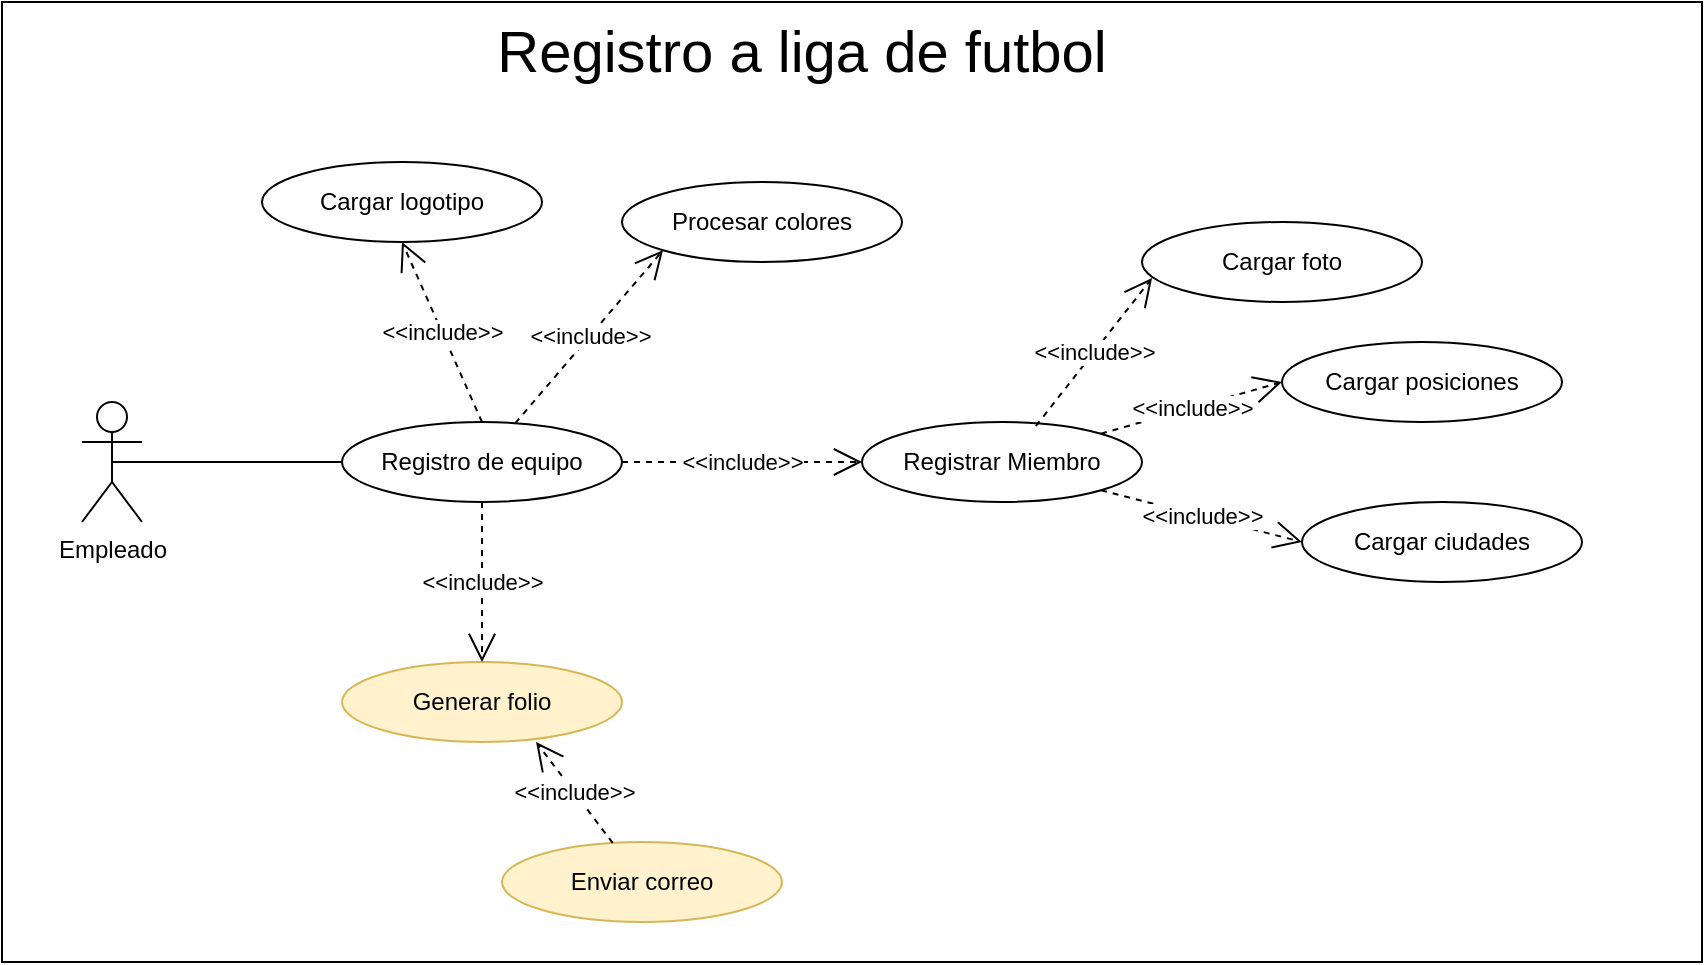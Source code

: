 <mxfile version="22.1.2" type="github">
  <diagram name="Página-1" id="CRAWyiZHpGe2_JalKutM">
    <mxGraphModel dx="880" dy="1637" grid="1" gridSize="10" guides="1" tooltips="1" connect="1" arrows="1" fold="1" page="1" pageScale="1" pageWidth="827" pageHeight="1169" math="0" shadow="0">
      <root>
        <mxCell id="0" />
        <mxCell id="1" parent="0" />
        <mxCell id="xmtq9R6qPLCOoydcLQaw-1" value="" style="rounded=0;whiteSpace=wrap;html=1;" parent="1" vertex="1">
          <mxGeometry x="10" y="-10" width="850" height="480" as="geometry" />
        </mxCell>
        <mxCell id="xmtq9R6qPLCOoydcLQaw-2" style="edgeStyle=orthogonalEdgeStyle;rounded=0;orthogonalLoop=1;jettySize=auto;html=1;exitX=0.5;exitY=0.5;exitDx=0;exitDy=0;exitPerimeter=0;entryX=0;entryY=0.5;entryDx=0;entryDy=0;endArrow=none;endFill=0;" parent="1" source="xmtq9R6qPLCOoydcLQaw-3" target="xmtq9R6qPLCOoydcLQaw-5" edge="1">
          <mxGeometry relative="1" as="geometry" />
        </mxCell>
        <mxCell id="xmtq9R6qPLCOoydcLQaw-3" value="&lt;font style=&quot;vertical-align: inherit;&quot;&gt;&lt;font style=&quot;vertical-align: inherit;&quot;&gt;Empleado&lt;/font&gt;&lt;/font&gt;" style="shape=umlActor;verticalLabelPosition=bottom;verticalAlign=top;html=1;outlineConnect=0;" parent="1" vertex="1">
          <mxGeometry x="50" y="190" width="30" height="60" as="geometry" />
        </mxCell>
        <mxCell id="xmtq9R6qPLCOoydcLQaw-4" value="&lt;font style=&quot;vertical-align: inherit;&quot;&gt;&lt;font style=&quot;vertical-align: inherit;&quot;&gt;Cargar logotipo&lt;/font&gt;&lt;/font&gt;" style="ellipse;whiteSpace=wrap;html=1;" parent="1" vertex="1">
          <mxGeometry x="140" y="70" width="140" height="40" as="geometry" />
        </mxCell>
        <mxCell id="xmtq9R6qPLCOoydcLQaw-5" value="&lt;font style=&quot;vertical-align: inherit;&quot;&gt;&lt;font style=&quot;vertical-align: inherit;&quot;&gt;Registro de equipo&lt;/font&gt;&lt;/font&gt;" style="ellipse;whiteSpace=wrap;html=1;" parent="1" vertex="1">
          <mxGeometry x="180" y="200" width="140" height="40" as="geometry" />
        </mxCell>
        <mxCell id="xmtq9R6qPLCOoydcLQaw-6" value="&lt;font style=&quot;vertical-align: inherit;&quot;&gt;&lt;font style=&quot;vertical-align: inherit;&quot;&gt;&lt;font style=&quot;vertical-align: inherit;&quot;&gt;&lt;font style=&quot;vertical-align: inherit;&quot;&gt;Generar folio&lt;/font&gt;&lt;/font&gt;&lt;/font&gt;&lt;/font&gt;" style="ellipse;whiteSpace=wrap;html=1;fillColor=#fff2cc;strokeColor=#d6b656;" parent="1" vertex="1">
          <mxGeometry x="180" y="320" width="140" height="40" as="geometry" />
        </mxCell>
        <mxCell id="xmtq9R6qPLCOoydcLQaw-7" value="&lt;font style=&quot;vertical-align: inherit;&quot;&gt;&lt;font style=&quot;vertical-align: inherit;&quot;&gt;Enviar correo&lt;/font&gt;&lt;/font&gt;" style="ellipse;whiteSpace=wrap;html=1;fillColor=#fff2cc;strokeColor=#d6b656;" parent="1" vertex="1">
          <mxGeometry x="260" y="410" width="140" height="40" as="geometry" />
        </mxCell>
        <mxCell id="xmtq9R6qPLCOoydcLQaw-8" value="&lt;font style=&quot;vertical-align: inherit;&quot;&gt;&lt;font style=&quot;vertical-align: inherit;&quot;&gt;&lt;font style=&quot;vertical-align: inherit;&quot;&gt;&lt;font style=&quot;vertical-align: inherit;&quot;&gt;Registrar Miembro&lt;/font&gt;&lt;/font&gt;&lt;/font&gt;&lt;/font&gt;" style="ellipse;whiteSpace=wrap;html=1;" parent="1" vertex="1">
          <mxGeometry x="440" y="200" width="140" height="40" as="geometry" />
        </mxCell>
        <mxCell id="xmtq9R6qPLCOoydcLQaw-9" value="&lt;font style=&quot;vertical-align: inherit;&quot;&gt;&lt;font style=&quot;vertical-align: inherit;&quot;&gt;&lt;font style=&quot;vertical-align: inherit;&quot;&gt;&lt;font style=&quot;vertical-align: inherit;&quot;&gt;Cargar posiciones&lt;/font&gt;&lt;/font&gt;&lt;/font&gt;&lt;/font&gt;" style="ellipse;whiteSpace=wrap;html=1;" parent="1" vertex="1">
          <mxGeometry x="650" y="160" width="140" height="40" as="geometry" />
        </mxCell>
        <mxCell id="xmtq9R6qPLCOoydcLQaw-10" value="&lt;font style=&quot;vertical-align: inherit;&quot;&gt;&lt;font style=&quot;vertical-align: inherit;&quot;&gt;&lt;font style=&quot;vertical-align: inherit;&quot;&gt;&lt;font style=&quot;vertical-align: inherit;&quot;&gt;Cargar ciudades&lt;/font&gt;&lt;/font&gt;&lt;/font&gt;&lt;/font&gt;" style="ellipse;whiteSpace=wrap;html=1;" parent="1" vertex="1">
          <mxGeometry x="660" y="240" width="140" height="40" as="geometry" />
        </mxCell>
        <mxCell id="xmtq9R6qPLCOoydcLQaw-11" value="&lt;font style=&quot;vertical-align: inherit;&quot;&gt;&lt;font style=&quot;vertical-align: inherit;&quot;&gt;&lt;font style=&quot;vertical-align: inherit;&quot;&gt;&lt;font style=&quot;vertical-align: inherit;&quot;&gt;Cargar foto&lt;/font&gt;&lt;/font&gt;&lt;/font&gt;&lt;/font&gt;" style="ellipse;whiteSpace=wrap;html=1;" parent="1" vertex="1">
          <mxGeometry x="580" y="100" width="140" height="40" as="geometry" />
        </mxCell>
        <mxCell id="xmtq9R6qPLCOoydcLQaw-12" value="&lt;font style=&quot;vertical-align: inherit;&quot;&gt;&lt;font style=&quot;vertical-align: inherit;&quot;&gt;&lt;font style=&quot;vertical-align: inherit;&quot;&gt;&lt;font style=&quot;vertical-align: inherit;&quot;&gt;Procesar colores&lt;/font&gt;&lt;/font&gt;&lt;/font&gt;&lt;/font&gt;" style="ellipse;whiteSpace=wrap;html=1;" parent="1" vertex="1">
          <mxGeometry x="320" y="80" width="140" height="40" as="geometry" />
        </mxCell>
        <mxCell id="xmtq9R6qPLCOoydcLQaw-13" value="&amp;lt;&amp;lt;include&amp;gt;&amp;gt;" style="endArrow=open;endSize=12;dashed=1;html=1;rounded=0;entryX=0.5;entryY=1;entryDx=0;entryDy=0;exitX=0.5;exitY=0;exitDx=0;exitDy=0;" parent="1" source="xmtq9R6qPLCOoydcLQaw-5" target="xmtq9R6qPLCOoydcLQaw-4" edge="1">
          <mxGeometry width="160" relative="1" as="geometry">
            <mxPoint x="330" y="300" as="sourcePoint" />
            <mxPoint x="490" y="300" as="targetPoint" />
          </mxGeometry>
        </mxCell>
        <mxCell id="xmtq9R6qPLCOoydcLQaw-14" value="&amp;lt;&amp;lt;include&amp;gt;&amp;gt;" style="endArrow=open;endSize=12;dashed=1;html=1;rounded=0;entryX=0;entryY=1;entryDx=0;entryDy=0;" parent="1" source="xmtq9R6qPLCOoydcLQaw-5" target="xmtq9R6qPLCOoydcLQaw-12" edge="1">
          <mxGeometry width="160" relative="1" as="geometry">
            <mxPoint x="260" y="210" as="sourcePoint" />
            <mxPoint x="220" y="120" as="targetPoint" />
          </mxGeometry>
        </mxCell>
        <mxCell id="xmtq9R6qPLCOoydcLQaw-15" value="&amp;lt;&amp;lt;include&amp;gt;&amp;gt;" style="endArrow=open;endSize=12;dashed=1;html=1;rounded=0;entryX=0.5;entryY=0;entryDx=0;entryDy=0;exitX=0.5;exitY=1;exitDx=0;exitDy=0;" parent="1" source="xmtq9R6qPLCOoydcLQaw-5" target="xmtq9R6qPLCOoydcLQaw-6" edge="1">
          <mxGeometry width="160" relative="1" as="geometry">
            <mxPoint x="270" y="220" as="sourcePoint" />
            <mxPoint x="230" y="130" as="targetPoint" />
          </mxGeometry>
        </mxCell>
        <mxCell id="xmtq9R6qPLCOoydcLQaw-17" value="&amp;lt;&amp;lt;include&amp;gt;&amp;gt;" style="endArrow=open;endSize=12;dashed=1;html=1;rounded=0;exitX=1;exitY=0.5;exitDx=0;exitDy=0;" parent="1" source="xmtq9R6qPLCOoydcLQaw-5" target="xmtq9R6qPLCOoydcLQaw-8" edge="1">
          <mxGeometry width="160" relative="1" as="geometry">
            <mxPoint x="260" y="250" as="sourcePoint" />
            <mxPoint x="260" y="330" as="targetPoint" />
          </mxGeometry>
        </mxCell>
        <mxCell id="xmtq9R6qPLCOoydcLQaw-18" value="&amp;lt;&amp;lt;include&amp;gt;&amp;gt;" style="endArrow=open;endSize=12;dashed=1;html=1;rounded=0;entryX=0.036;entryY=0.7;entryDx=0;entryDy=0;exitX=0.621;exitY=0.05;exitDx=0;exitDy=0;entryPerimeter=0;exitPerimeter=0;" parent="1" source="xmtq9R6qPLCOoydcLQaw-8" target="xmtq9R6qPLCOoydcLQaw-11" edge="1">
          <mxGeometry width="160" relative="1" as="geometry">
            <mxPoint x="270" y="260" as="sourcePoint" />
            <mxPoint x="270" y="340" as="targetPoint" />
          </mxGeometry>
        </mxCell>
        <mxCell id="xmtq9R6qPLCOoydcLQaw-19" value="&amp;lt;&amp;lt;include&amp;gt;&amp;gt;" style="endArrow=open;endSize=12;dashed=1;html=1;rounded=0;entryX=0;entryY=0.5;entryDx=0;entryDy=0;" parent="1" source="xmtq9R6qPLCOoydcLQaw-8" target="xmtq9R6qPLCOoydcLQaw-9" edge="1">
          <mxGeometry width="160" relative="1" as="geometry">
            <mxPoint x="280" y="270" as="sourcePoint" />
            <mxPoint x="280" y="350" as="targetPoint" />
          </mxGeometry>
        </mxCell>
        <mxCell id="xmtq9R6qPLCOoydcLQaw-20" value="&amp;lt;&amp;lt;include&amp;gt;&amp;gt;" style="endArrow=open;endSize=12;dashed=1;html=1;rounded=0;entryX=0;entryY=0.5;entryDx=0;entryDy=0;exitX=1;exitY=1;exitDx=0;exitDy=0;" parent="1" source="xmtq9R6qPLCOoydcLQaw-8" target="xmtq9R6qPLCOoydcLQaw-10" edge="1">
          <mxGeometry width="160" relative="1" as="geometry">
            <mxPoint x="290" y="280" as="sourcePoint" />
            <mxPoint x="290" y="360" as="targetPoint" />
          </mxGeometry>
        </mxCell>
        <mxCell id="xmtq9R6qPLCOoydcLQaw-21" value="&lt;font style=&quot;font-size: 29px;&quot;&gt;Registro a liga de futbol&lt;/font&gt;" style="text;html=1;strokeColor=none;fillColor=none;align=center;verticalAlign=middle;whiteSpace=wrap;rounded=0;" parent="1" vertex="1">
          <mxGeometry x="240" width="340" height="30" as="geometry" />
        </mxCell>
        <mxCell id="-tUzIf5VzpFeUmO5WtnK-1" value="&amp;lt;&amp;lt;include&amp;gt;&amp;gt;" style="endArrow=open;endSize=12;dashed=1;html=1;rounded=0;entryX=0.693;entryY=1;entryDx=0;entryDy=0;entryPerimeter=0;" edge="1" parent="1" source="xmtq9R6qPLCOoydcLQaw-7" target="xmtq9R6qPLCOoydcLQaw-6">
          <mxGeometry width="160" relative="1" as="geometry">
            <mxPoint x="250" y="360" as="sourcePoint" />
            <mxPoint x="308" y="411" as="targetPoint" />
          </mxGeometry>
        </mxCell>
      </root>
    </mxGraphModel>
  </diagram>
</mxfile>

